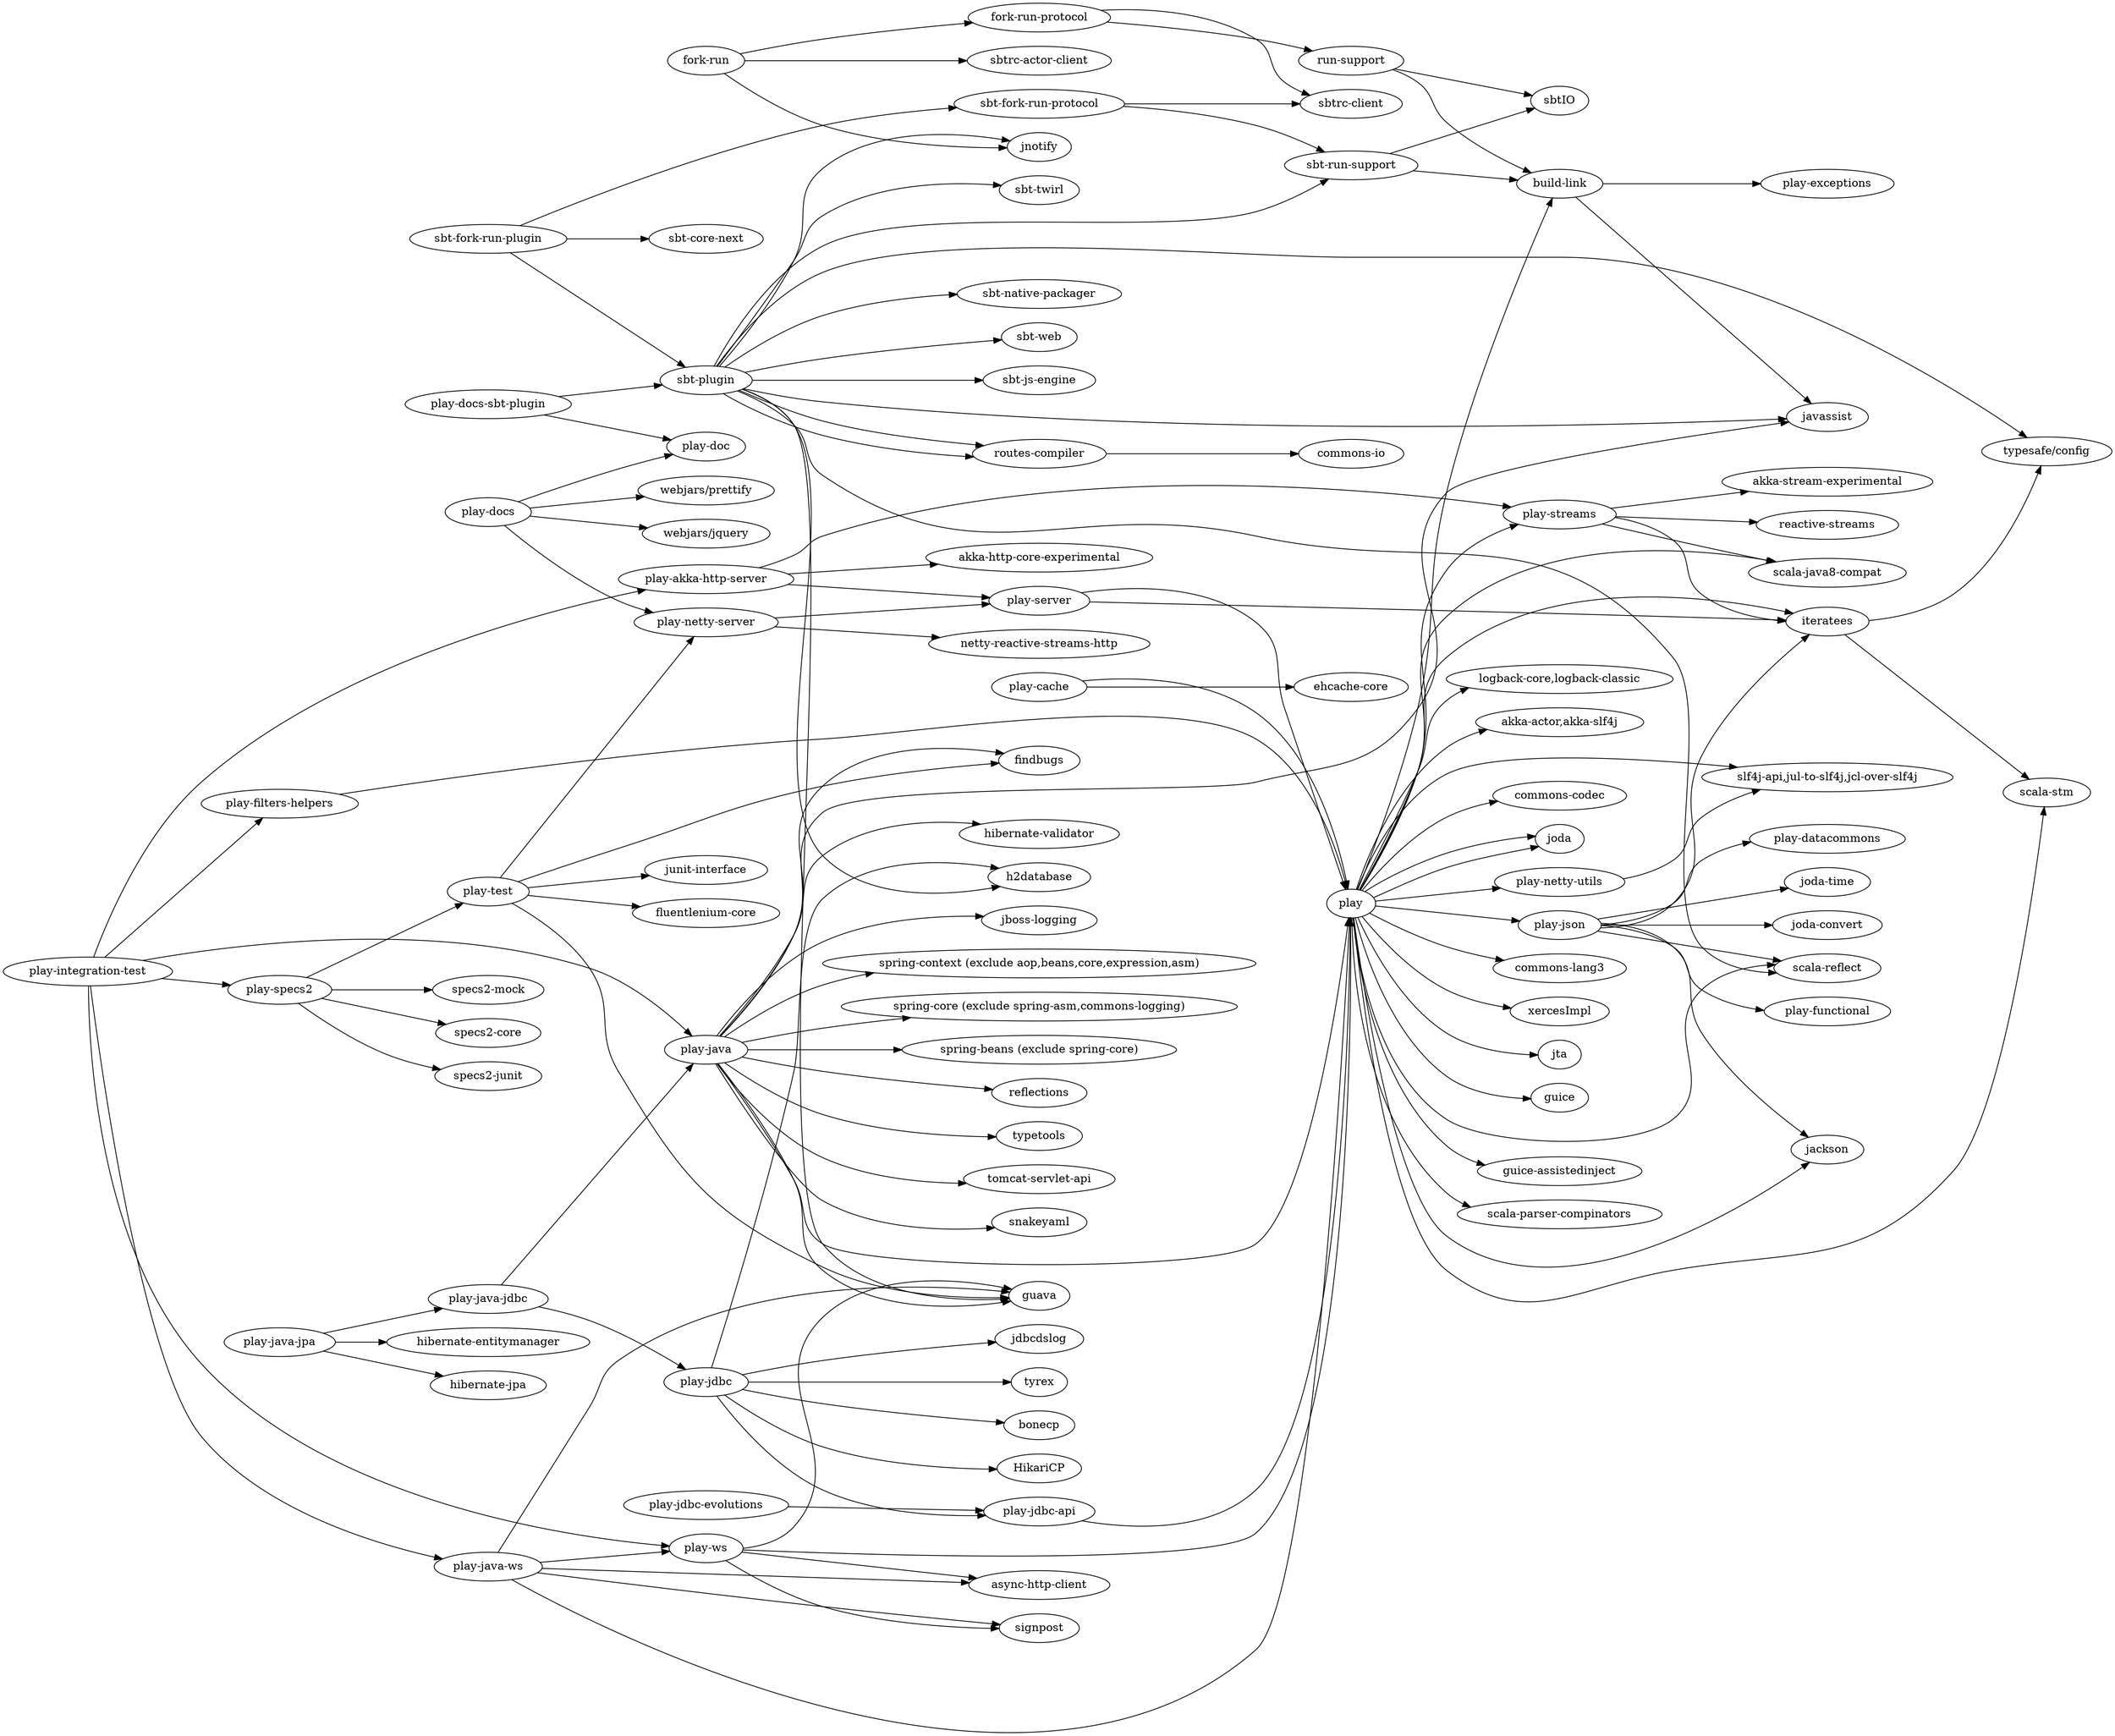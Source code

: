 digraph {
  rankdir=LR;
  "build-link" -> "play-exceptions";
  "build-link" -> "javassist";
  "run-support" -> "sbtIO";
  "run-support" -> "build-link";
  "sbt-run-support" -> "sbtIO";
  "sbt-run-support" -> "build-link";
  "routes-compiler" -> "commons-io";
  "iteratees" -> "scala-stm";
  "iteratees" -> "typesafe/config";
  "play-streams" -> "reactive-streams";
  "play-streams" -> "akka-stream-experimental";
  "play-streams" -> "scala-java8-compat";
  "play-streams" -> "iteratees";
  "play-json" -> "play-functional";
  "play-json" -> "play-datacommons";
  "play-json" -> "iteratees";
  "play-json" -> "joda-time";
  "play-json" -> "joda-convert";
  "play-json" -> "scala-reflect";
  "play-json" -> "jackson";
  "play-netty-utils" -> "slf4j-api,jul-to-slf4j,jcl-over-slf4j";
  "play" -> "slf4j-api,jul-to-slf4j,jcl-over-slf4j";
  "play" -> "logback-core,logback-classic";
  "play" -> "akka-actor,akka-slf4j";
  "play" -> "jackson";
  "play" -> "scala-stm";
  "play" -> "commons-codec";
  "play" -> "joda";
  "play" -> "joda";
  "play" -> "commons-lang3";
  "play" -> "xercesImpl";
  "play" -> "jta";
  "play" -> "guice";
  "play" -> "guice-assistedinject";
  "play" -> "scala-reflect";
  "play" -> "scala-parser-compinators";
  "play" -> "scala-java8-compat";
  "play" -> "build-link";
  "play" -> "iteratees";
  "play" -> "play-json";
  "play" -> "play-netty-utils";
  "play" -> "play-streams";
  "play-server" -> "play";
  "play-server" -> "iteratees";
  "play-netty-server" -> "netty-reactive-streams-http";
  "play-netty-server" -> "play-server";
  "play-akka-http-server" -> "akka-http-core-experimental";
  "play-akka-http-server" -> "play-server";
  "play-akka-http-server" -> "play-streams";
  "play-jdbc-api" -> "play";
  "play-jdbc" -> "play-jdbc-api";
  "play-jdbc" -> "bonecp";
  "play-jdbc" -> "HikariCP";
  "play-jdbc" -> "jdbcdslog";
  "play-jdbc" -> "h2database";
  "play-jdbc" -> "tyrex";
  "play-jdbc-evolutions" -> "play-jdbc-api";
  "play-java-jdbc" -> "play-jdbc";
  "play-java-jdbc" -> "play-java";
  "play-java-jpa" -> "play-java-jdbc"
  "play-java-jpa" -> "hibernate-jpa";
  "play-java-jpa" -> "hibernate-entitymanager";
  "play-test" -> "play-netty-server";
  "play-test" -> "junit-interface";
  "play-test" -> "guava";
  "play-test" -> "findbugs";
  "play-test" -> "fluentlenium-core";
  "play-specs2" -> "play-test";
  "play-specs2" -> "specs2-core";
  "play-specs2" -> "specs2-junit";
  "play-specs2" -> "specs2-mock";
  "play-java" -> "play";
  "play-java" -> "snakeyaml";
  "play-java" -> "hibernate-validator";
  "play-java" -> "jboss-logging";
  "play-java" -> "spring-context (exclude aop,beans,core,expression,asm)";
  "play-java" -> "spring-core (exclude spring-asm,commons-logging)";
  "play-java" -> "spring-beans (exclude spring-core)";
  "play-java" -> "reflections";
  "play-java" -> "javassist";
  "play-java" -> "typetools";
  "play-java" -> "guava";
  "play-java" -> "findbugs";
  "play-java" -> "tomcat-servlet-api";
  "play-docs" -> "play-netty-server";
  "play-docs" -> "play-doc";
  "play-docs" -> "webjars/jquery";
  "play-docs" -> "webjars/prettify";
  "sbt-plugin" -> "scala-reflect";
  "sbt-plugin" -> "typesafe/config";
  "sbt-plugin" -> "guava";
  "sbt-plugin" -> "h2database";
  "sbt-plugin" -> "jnotify";
  "sbt-plugin" -> "sbt-twirl";
  "sbt-plugin" -> "sbt-native-packager";
  "sbt-plugin" -> "sbt-web";
  "sbt-plugin" -> "sbt-js-engine";
  "sbt-plugin" -> "javassist";
  "sbt-plugin" -> "routes-compiler";
  "sbt-plugin" -> "routes-compiler";
  "sbt-plugin" -> "sbt-run-support";
  "fork-run-protocol" -> "run-support";
  "fork-run-protocol" -> "sbtrc-client";
  "sbt-fork-run-protocol" -> "sbt-run-support";
  "sbt-fork-run-protocol" -> "sbtrc-client";
  "fork-run" -> "sbtrc-actor-client";
  "fork-run" -> "jnotify";
  "fork-run" -> "fork-run-protocol";
  "sbt-fork-run-plugin" -> "sbt-plugin";
  "sbt-fork-run-plugin" -> "sbt-fork-run-protocol"
  "sbt-fork-run-plugin" -> "sbt-core-next";
  "play-ws" -> "play";
  "play-ws" -> "guava";
  "play-ws" -> "async-http-client";
  "play-ws" -> "signpost";
  "play-java-ws" -> "play";
  "play-java-ws" -> "guava";
  "play-java-ws" -> "async-http-client";
  "play-java-ws" -> "signpost";
  "play-java-ws" -> "play-ws";
  "play-filters-helpers" -> "play";
  "play-integration-test" -> "play-ws";
  "play-integration-test" -> "play-java-ws";
  "play-integration-test" -> "play-specs2";
  "play-integration-test" -> "play-filters-helpers";
  "play-integration-test" -> "play-java";
  "play-integration-test" -> "play-akka-http-server";
  "play-cache" -> "play";
  "play-cache" -> "ehcache-core";
  "play-docs-sbt-plugin" -> "play-doc";
  "play-docs-sbt-plugin" -> "sbt-plugin";
}
